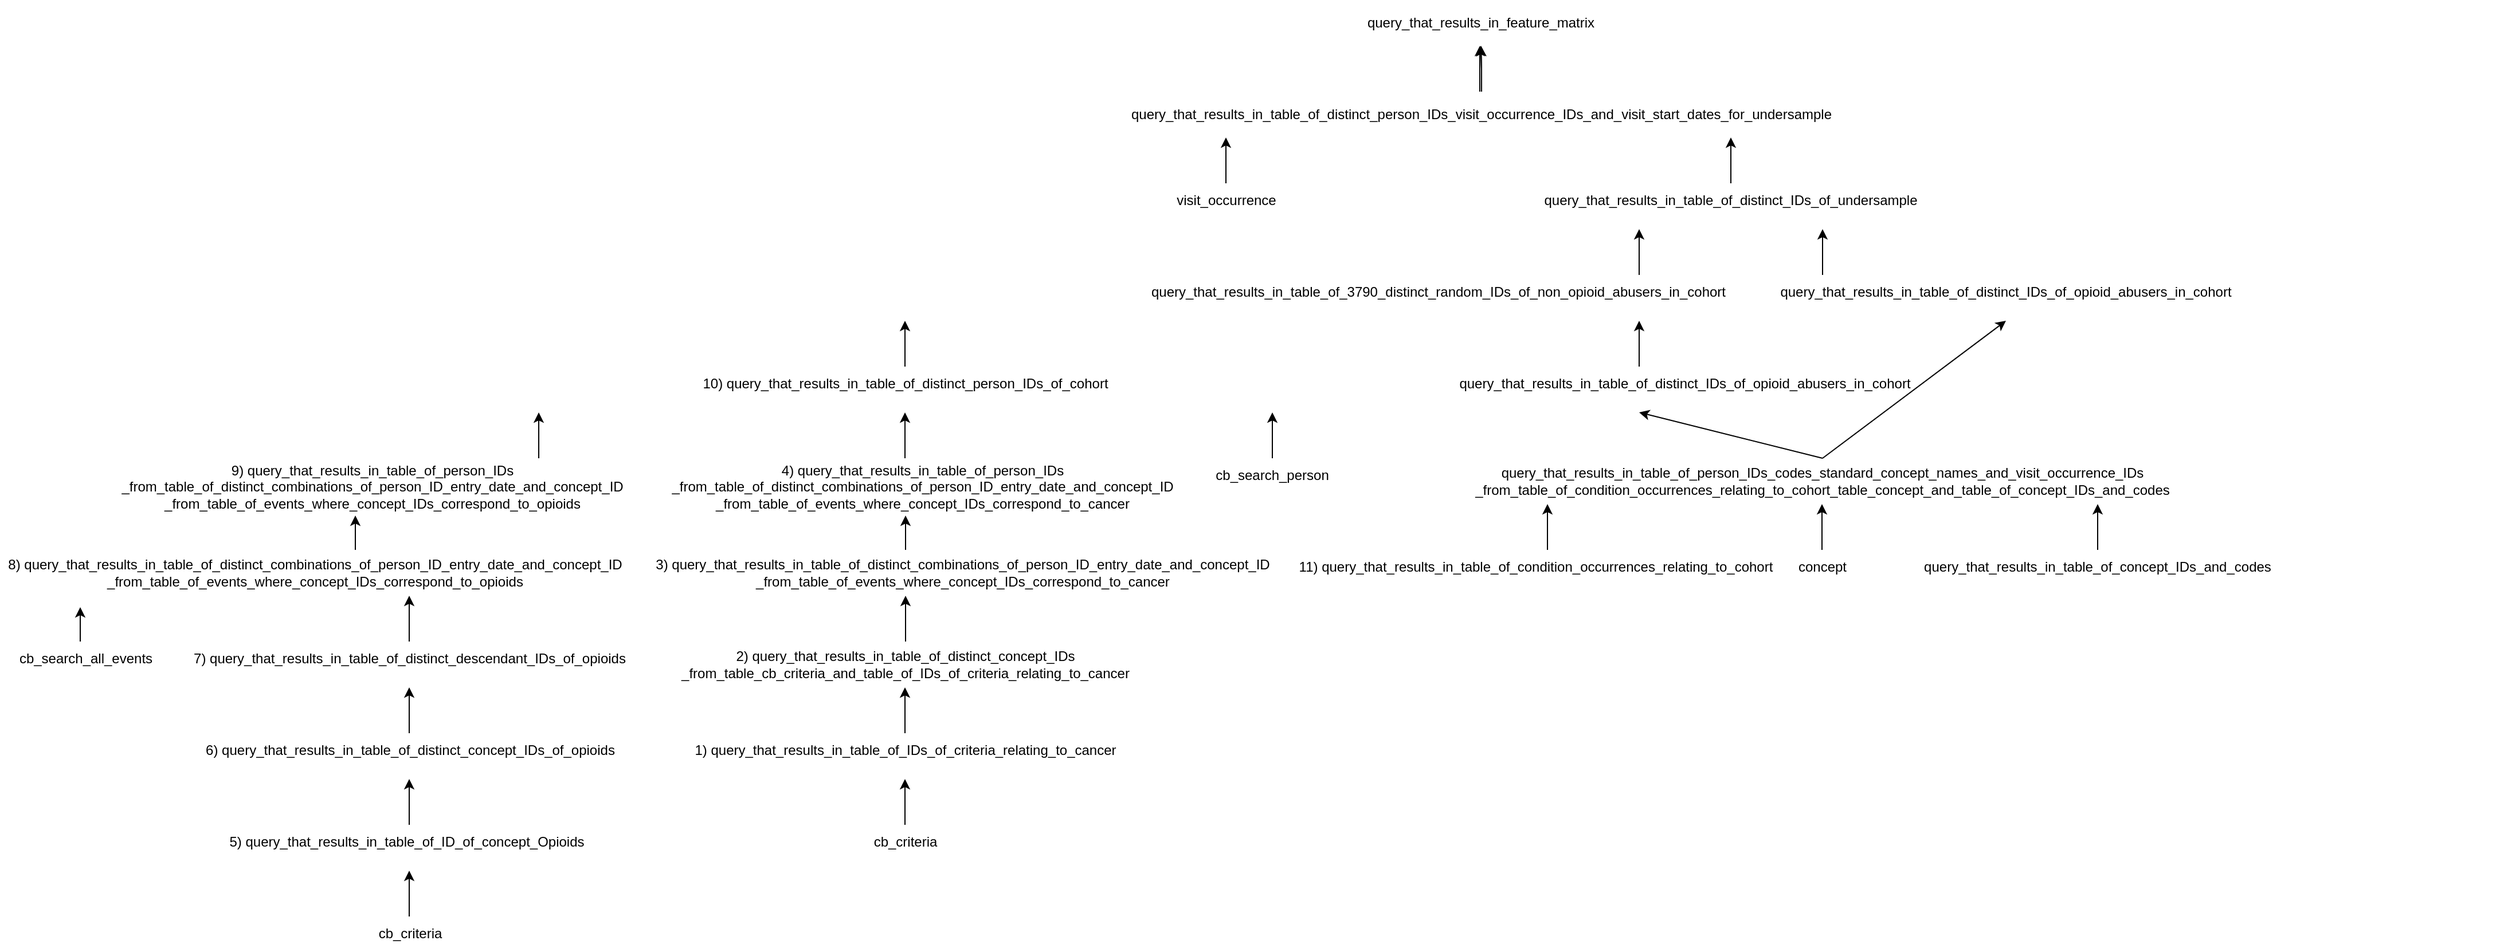 <mxfile version="21.6.5" type="github">
  <diagram name="Page-1" id="g_CQs1NWIx2WSFLsqrLt">
    <mxGraphModel dx="2756" dy="1099" grid="1" gridSize="10" guides="1" tooltips="1" connect="1" arrows="1" fold="1" page="1" pageScale="1" pageWidth="850" pageHeight="1100" math="0" shadow="0">
      <root>
        <mxCell id="0" />
        <mxCell id="1" parent="0" />
        <mxCell id="DglnRcJ5g5Zxvro3vOS6-1" value="query_that_results_in_feature_matrix" style="text;html=1;strokeColor=none;fillColor=none;align=center;verticalAlign=middle;whiteSpace=wrap;rounded=0;" vertex="1" parent="1">
          <mxGeometry x="317" y="40" width="210" height="40" as="geometry" />
        </mxCell>
        <mxCell id="DglnRcJ5g5Zxvro3vOS6-4" value="" style="edgeStyle=orthogonalEdgeStyle;rounded=0;orthogonalLoop=1;jettySize=auto;html=1;" edge="1" parent="1" source="DglnRcJ5g5Zxvro3vOS6-2" target="DglnRcJ5g5Zxvro3vOS6-1">
          <mxGeometry relative="1" as="geometry" />
        </mxCell>
        <mxCell id="DglnRcJ5g5Zxvro3vOS6-8" value="" style="edgeStyle=orthogonalEdgeStyle;rounded=0;orthogonalLoop=1;jettySize=auto;html=1;" edge="1" parent="1" source="DglnRcJ5g5Zxvro3vOS6-2" target="DglnRcJ5g5Zxvro3vOS6-1">
          <mxGeometry relative="1" as="geometry" />
        </mxCell>
        <mxCell id="DglnRcJ5g5Zxvro3vOS6-2" value="query_that_results_in_table_of_distinct_person_IDs_visit_occurrence_IDs_and_visit_start_dates_for_undersample" style="text;html=1;strokeColor=none;fillColor=none;align=center;verticalAlign=middle;whiteSpace=wrap;rounded=0;" vertex="1" parent="1">
          <mxGeometry x="110" y="120" width="625" height="40" as="geometry" />
        </mxCell>
        <mxCell id="DglnRcJ5g5Zxvro3vOS6-3" value="" style="endArrow=classic;html=1;rounded=0;" edge="1" parent="1">
          <mxGeometry width="50" height="50" relative="1" as="geometry">
            <mxPoint x="421" y="120" as="sourcePoint" />
            <mxPoint x="421" y="80" as="targetPoint" />
          </mxGeometry>
        </mxCell>
        <mxCell id="DglnRcJ5g5Zxvro3vOS6-5" value="" style="endArrow=classic;html=1;rounded=0;" edge="1" parent="1">
          <mxGeometry width="50" height="50" relative="1" as="geometry">
            <mxPoint x="199.5" y="200" as="sourcePoint" />
            <mxPoint x="199.5" y="160" as="targetPoint" />
          </mxGeometry>
        </mxCell>
        <mxCell id="DglnRcJ5g5Zxvro3vOS6-6" value="" style="endArrow=classic;html=1;rounded=0;" edge="1" parent="1">
          <mxGeometry width="50" height="50" relative="1" as="geometry">
            <mxPoint x="640" y="200" as="sourcePoint" />
            <mxPoint x="640" y="160" as="targetPoint" />
          </mxGeometry>
        </mxCell>
        <mxCell id="DglnRcJ5g5Zxvro3vOS6-7" value="visit_occurrence" style="text;html=1;strokeColor=none;fillColor=none;align=center;verticalAlign=middle;whiteSpace=wrap;rounded=0;" vertex="1" parent="1">
          <mxGeometry x="150" y="200" width="100" height="30" as="geometry" />
        </mxCell>
        <mxCell id="DglnRcJ5g5Zxvro3vOS6-9" value="query_that_results_in_table_of_distinct_IDs_of_undersample" style="text;html=1;strokeColor=none;fillColor=none;align=center;verticalAlign=middle;whiteSpace=wrap;rounded=0;" vertex="1" parent="1">
          <mxGeometry x="470" y="200" width="340" height="30" as="geometry" />
        </mxCell>
        <mxCell id="DglnRcJ5g5Zxvro3vOS6-11" value="query_that_results_in_table_of_3790_distinct_random_IDs_of_non_opioid_abusers_in_cohort" style="text;html=1;strokeColor=none;fillColor=none;align=center;verticalAlign=middle;whiteSpace=wrap;rounded=0;" vertex="1" parent="1">
          <mxGeometry x="130" y="280" width="510" height="30" as="geometry" />
        </mxCell>
        <mxCell id="DglnRcJ5g5Zxvro3vOS6-14" value="" style="endArrow=classic;html=1;rounded=0;" edge="1" parent="1">
          <mxGeometry width="50" height="50" relative="1" as="geometry">
            <mxPoint x="560" y="280" as="sourcePoint" />
            <mxPoint x="560" y="240" as="targetPoint" />
          </mxGeometry>
        </mxCell>
        <mxCell id="DglnRcJ5g5Zxvro3vOS6-15" value="" style="endArrow=classic;html=1;rounded=0;" edge="1" parent="1">
          <mxGeometry width="50" height="50" relative="1" as="geometry">
            <mxPoint x="720" y="280" as="sourcePoint" />
            <mxPoint x="720" y="240" as="targetPoint" />
          </mxGeometry>
        </mxCell>
        <mxCell id="DglnRcJ5g5Zxvro3vOS6-16" value="query_that_results_in_table_of_distinct_IDs_of_opioid_abusers_in_cohort" style="text;html=1;strokeColor=none;fillColor=none;align=center;verticalAlign=middle;whiteSpace=wrap;rounded=0;" vertex="1" parent="1">
          <mxGeometry x="680" y="280" width="400" height="30" as="geometry" />
        </mxCell>
        <mxCell id="DglnRcJ5g5Zxvro3vOS6-17" value="" style="endArrow=classic;html=1;rounded=0;" edge="1" parent="1">
          <mxGeometry width="50" height="50" relative="1" as="geometry">
            <mxPoint x="560" y="360" as="sourcePoint" />
            <mxPoint x="560" y="320" as="targetPoint" />
          </mxGeometry>
        </mxCell>
        <mxCell id="DglnRcJ5g5Zxvro3vOS6-18" value="" style="endArrow=classic;html=1;rounded=0;" edge="1" parent="1">
          <mxGeometry width="50" height="50" relative="1" as="geometry">
            <mxPoint x="-80.5" y="360" as="sourcePoint" />
            <mxPoint x="-80.5" y="320" as="targetPoint" />
          </mxGeometry>
        </mxCell>
        <mxCell id="DglnRcJ5g5Zxvro3vOS6-19" value="10) query_that_results_in_table_of_distinct_person_IDs_of_cohort" style="text;html=1;strokeColor=none;fillColor=none;align=center;verticalAlign=middle;whiteSpace=wrap;rounded=0;" vertex="1" parent="1">
          <mxGeometry x="-265" y="360" width="370" height="30" as="geometry" />
        </mxCell>
        <mxCell id="DglnRcJ5g5Zxvro3vOS6-20" value="query_that_results_in_table_of_distinct_IDs_of_opioid_abusers_in_cohort" style="text;html=1;strokeColor=none;fillColor=none;align=center;verticalAlign=middle;whiteSpace=wrap;rounded=0;" vertex="1" parent="1">
          <mxGeometry x="400" y="360" width="400" height="30" as="geometry" />
        </mxCell>
        <mxCell id="DglnRcJ5g5Zxvro3vOS6-22" value="" style="endArrow=classic;html=1;rounded=0;" edge="1" parent="1">
          <mxGeometry width="50" height="50" relative="1" as="geometry">
            <mxPoint x="720" y="440" as="sourcePoint" />
            <mxPoint x="560" y="400" as="targetPoint" />
          </mxGeometry>
        </mxCell>
        <mxCell id="DglnRcJ5g5Zxvro3vOS6-23" value="" style="endArrow=classic;html=1;rounded=0;" edge="1" parent="1">
          <mxGeometry width="50" height="50" relative="1" as="geometry">
            <mxPoint x="720" y="440" as="sourcePoint" />
            <mxPoint x="880" y="320" as="targetPoint" />
          </mxGeometry>
        </mxCell>
        <mxCell id="DglnRcJ5g5Zxvro3vOS6-24" value="query_that_results_in_table_of_person_IDs_codes_standard_concept_names_and_visit_occurrence_IDs&lt;br&gt;_from_table_of_condition_occurrences_relating_to_cohort_table_concept_and_table_of_concept_IDs_and_codes" style="text;html=1;strokeColor=none;fillColor=none;align=center;verticalAlign=middle;whiteSpace=wrap;rounded=0;" vertex="1" parent="1">
          <mxGeometry x="130" y="440" width="1180" height="40" as="geometry" />
        </mxCell>
        <mxCell id="DglnRcJ5g5Zxvro3vOS6-28" value="" style="endArrow=classic;html=1;rounded=0;" edge="1" parent="1">
          <mxGeometry width="50" height="50" relative="1" as="geometry">
            <mxPoint x="480" y="520" as="sourcePoint" />
            <mxPoint x="480" y="480" as="targetPoint" />
          </mxGeometry>
        </mxCell>
        <mxCell id="DglnRcJ5g5Zxvro3vOS6-29" value="11) query_that_results_in_table_of_condition_occurrences_relating_to_cohort" style="text;html=1;strokeColor=none;fillColor=none;align=center;verticalAlign=middle;whiteSpace=wrap;rounded=0;" vertex="1" parent="1">
          <mxGeometry x="260" y="520" width="420" height="30" as="geometry" />
        </mxCell>
        <mxCell id="DglnRcJ5g5Zxvro3vOS6-30" value="" style="endArrow=classic;html=1;rounded=0;" edge="1" parent="1">
          <mxGeometry width="50" height="50" relative="1" as="geometry">
            <mxPoint x="960" y="520" as="sourcePoint" />
            <mxPoint x="960" y="480" as="targetPoint" />
          </mxGeometry>
        </mxCell>
        <mxCell id="DglnRcJ5g5Zxvro3vOS6-31" value="" style="endArrow=classic;html=1;rounded=0;" edge="1" parent="1">
          <mxGeometry width="50" height="50" relative="1" as="geometry">
            <mxPoint x="719.5" y="520" as="sourcePoint" />
            <mxPoint x="719.5" y="480" as="targetPoint" />
          </mxGeometry>
        </mxCell>
        <mxCell id="DglnRcJ5g5Zxvro3vOS6-32" value="concept" style="text;html=1;strokeColor=none;fillColor=none;align=center;verticalAlign=middle;whiteSpace=wrap;rounded=0;" vertex="1" parent="1">
          <mxGeometry x="690" y="520" width="60" height="30" as="geometry" />
        </mxCell>
        <mxCell id="DglnRcJ5g5Zxvro3vOS6-33" value="query_that_results_in_table_of_concept_IDs_and_codes" style="text;html=1;strokeColor=none;fillColor=none;align=center;verticalAlign=middle;whiteSpace=wrap;rounded=0;" vertex="1" parent="1">
          <mxGeometry x="800" y="520" width="320" height="30" as="geometry" />
        </mxCell>
        <mxCell id="DglnRcJ5g5Zxvro3vOS6-35" value="" style="endArrow=classic;html=1;rounded=0;" edge="1" parent="1">
          <mxGeometry width="50" height="50" relative="1" as="geometry">
            <mxPoint x="240" y="440" as="sourcePoint" />
            <mxPoint x="240" y="400" as="targetPoint" />
          </mxGeometry>
        </mxCell>
        <mxCell id="DglnRcJ5g5Zxvro3vOS6-36" value="cb_search_person" style="text;html=1;strokeColor=none;fillColor=none;align=center;verticalAlign=middle;whiteSpace=wrap;rounded=0;" vertex="1" parent="1">
          <mxGeometry x="210" y="440" width="60" height="30" as="geometry" />
        </mxCell>
        <mxCell id="DglnRcJ5g5Zxvro3vOS6-37" value="" style="endArrow=classic;html=1;rounded=0;" edge="1" parent="1">
          <mxGeometry width="50" height="50" relative="1" as="geometry">
            <mxPoint x="-80.5" y="440" as="sourcePoint" />
            <mxPoint x="-80.5" y="400" as="targetPoint" />
          </mxGeometry>
        </mxCell>
        <mxCell id="DglnRcJ5g5Zxvro3vOS6-38" value="4) query_that_results_in_table_of_person_IDs&lt;br&gt;_from_table_of_distinct_combinations_of_person_ID_entry_date_and_concept_ID&lt;br&gt;_from_table_of_events_where_concept_IDs_correspond_to_cancer" style="text;html=1;strokeColor=none;fillColor=none;align=center;verticalAlign=middle;whiteSpace=wrap;rounded=0;" vertex="1" parent="1">
          <mxGeometry x="-290" y="440" width="450" height="50" as="geometry" />
        </mxCell>
        <mxCell id="DglnRcJ5g5Zxvro3vOS6-39" value="" style="endArrow=classic;html=1;rounded=0;" edge="1" parent="1">
          <mxGeometry width="50" height="50" relative="1" as="geometry">
            <mxPoint x="-400" y="440" as="sourcePoint" />
            <mxPoint x="-400" y="400" as="targetPoint" />
          </mxGeometry>
        </mxCell>
        <mxCell id="DglnRcJ5g5Zxvro3vOS6-40" value="9) query_that_results_in_table_of_person_IDs&lt;br&gt;_from_table_of_distinct_combinations_of_person_ID_entry_date_and_concept_ID&lt;br&gt;_from_table_of_events_where_concept_IDs_correspond_to_opioids" style="text;html=1;strokeColor=none;fillColor=none;align=center;verticalAlign=middle;whiteSpace=wrap;rounded=0;" vertex="1" parent="1">
          <mxGeometry x="-770" y="440" width="450" height="50" as="geometry" />
        </mxCell>
        <mxCell id="DglnRcJ5g5Zxvro3vOS6-41" value="3) query_that_results_in_table_of_distinct_combinations_of_person_ID_entry_date_and_concept_ID&lt;br&gt;_from_table_of_events_where_concept_IDs_correspond_to_cancer" style="text;html=1;strokeColor=none;fillColor=none;align=center;verticalAlign=middle;whiteSpace=wrap;rounded=0;" vertex="1" parent="1">
          <mxGeometry x="-300" y="520" width="540" height="40" as="geometry" />
        </mxCell>
        <mxCell id="DglnRcJ5g5Zxvro3vOS6-42" value="" style="endArrow=classic;html=1;rounded=0;" edge="1" parent="1">
          <mxGeometry width="50" height="50" relative="1" as="geometry">
            <mxPoint x="-80" y="520" as="sourcePoint" />
            <mxPoint x="-80" y="490" as="targetPoint" />
          </mxGeometry>
        </mxCell>
        <mxCell id="DglnRcJ5g5Zxvro3vOS6-43" value="" style="endArrow=classic;html=1;rounded=0;" edge="1" parent="1">
          <mxGeometry width="50" height="50" relative="1" as="geometry">
            <mxPoint x="-560" y="520" as="sourcePoint" />
            <mxPoint x="-560" y="490" as="targetPoint" />
          </mxGeometry>
        </mxCell>
        <mxCell id="DglnRcJ5g5Zxvro3vOS6-45" value="8) query_that_results_in_table_of_distinct_combinations_of_person_ID_entry_date_and_concept_ID&lt;br&gt;_from_table_of_events_where_concept_IDs_correspond_to_opioids" style="text;html=1;strokeColor=none;fillColor=none;align=center;verticalAlign=middle;whiteSpace=wrap;rounded=0;" vertex="1" parent="1">
          <mxGeometry x="-870" y="520" width="550" height="40" as="geometry" />
        </mxCell>
        <mxCell id="DglnRcJ5g5Zxvro3vOS6-46" value="" style="endArrow=classic;html=1;rounded=0;" edge="1" parent="1">
          <mxGeometry width="50" height="50" relative="1" as="geometry">
            <mxPoint x="-80" y="600" as="sourcePoint" />
            <mxPoint x="-80" y="560" as="targetPoint" />
          </mxGeometry>
        </mxCell>
        <mxCell id="DglnRcJ5g5Zxvro3vOS6-47" value="2) query_that_results_in_table_of_distinct_concept_IDs&lt;br&gt;_from_table_cb_criteria_and_table_of_IDs_of_criteria_relating_to_cancer" style="text;html=1;strokeColor=none;fillColor=none;align=center;verticalAlign=middle;whiteSpace=wrap;rounded=0;" vertex="1" parent="1">
          <mxGeometry x="-280" y="600" width="400" height="40" as="geometry" />
        </mxCell>
        <mxCell id="DglnRcJ5g5Zxvro3vOS6-48" value="" style="endArrow=classic;html=1;rounded=0;" edge="1" parent="1">
          <mxGeometry width="50" height="50" relative="1" as="geometry">
            <mxPoint x="-80.5" y="680" as="sourcePoint" />
            <mxPoint x="-80.5" y="640" as="targetPoint" />
          </mxGeometry>
        </mxCell>
        <mxCell id="DglnRcJ5g5Zxvro3vOS6-49" value="1) query_that_results_in_table_of_IDs_of_criteria_relating_to_cancer" style="text;html=1;strokeColor=none;fillColor=none;align=center;verticalAlign=middle;whiteSpace=wrap;rounded=0;" vertex="1" parent="1">
          <mxGeometry x="-270" y="680" width="380" height="30" as="geometry" />
        </mxCell>
        <mxCell id="DglnRcJ5g5Zxvro3vOS6-50" value="" style="endArrow=classic;html=1;rounded=0;" edge="1" parent="1">
          <mxGeometry width="50" height="50" relative="1" as="geometry">
            <mxPoint x="-513" y="760" as="sourcePoint" />
            <mxPoint x="-513" y="720" as="targetPoint" />
          </mxGeometry>
        </mxCell>
        <mxCell id="DglnRcJ5g5Zxvro3vOS6-51" value="5) query_that_results_in_table_of_ID_of_concept_Opioids" style="text;html=1;strokeColor=none;fillColor=none;align=center;verticalAlign=middle;whiteSpace=wrap;rounded=0;" vertex="1" parent="1">
          <mxGeometry x="-705" y="760" width="380" height="30" as="geometry" />
        </mxCell>
        <mxCell id="DglnRcJ5g5Zxvro3vOS6-52" value="" style="endArrow=classic;html=1;rounded=0;" edge="1" parent="1">
          <mxGeometry width="50" height="50" relative="1" as="geometry">
            <mxPoint x="-513" y="680" as="sourcePoint" />
            <mxPoint x="-513" y="640" as="targetPoint" />
          </mxGeometry>
        </mxCell>
        <mxCell id="DglnRcJ5g5Zxvro3vOS6-53" value="6) query_that_results_in_table_of_distinct_concept_IDs_of_opioids" style="text;html=1;strokeColor=none;fillColor=none;align=center;verticalAlign=middle;whiteSpace=wrap;rounded=0;" vertex="1" parent="1">
          <mxGeometry x="-697.5" y="680" width="370" height="30" as="geometry" />
        </mxCell>
        <mxCell id="DglnRcJ5g5Zxvro3vOS6-54" value="" style="endArrow=classic;html=1;rounded=0;" edge="1" parent="1">
          <mxGeometry width="50" height="50" relative="1" as="geometry">
            <mxPoint x="-513" y="600" as="sourcePoint" />
            <mxPoint x="-513" y="560" as="targetPoint" />
          </mxGeometry>
        </mxCell>
        <mxCell id="DglnRcJ5g5Zxvro3vOS6-55" value="7) query_that_results_in_table_of_distinct_descendant_IDs_of_opioids" style="text;html=1;strokeColor=none;fillColor=none;align=center;verticalAlign=middle;whiteSpace=wrap;rounded=0;" vertex="1" parent="1">
          <mxGeometry x="-705" y="600" width="385" height="30" as="geometry" />
        </mxCell>
        <mxCell id="DglnRcJ5g5Zxvro3vOS6-56" value="cb_search_all_events" style="text;html=1;strokeColor=none;fillColor=none;align=center;verticalAlign=middle;whiteSpace=wrap;rounded=0;" vertex="1" parent="1">
          <mxGeometry x="-860" y="600" width="130" height="30" as="geometry" />
        </mxCell>
        <mxCell id="DglnRcJ5g5Zxvro3vOS6-57" value="" style="endArrow=classic;html=1;rounded=0;" edge="1" parent="1">
          <mxGeometry width="50" height="50" relative="1" as="geometry">
            <mxPoint x="-800" y="600" as="sourcePoint" />
            <mxPoint x="-800" y="570" as="targetPoint" />
          </mxGeometry>
        </mxCell>
        <mxCell id="DglnRcJ5g5Zxvro3vOS6-59" value="" style="endArrow=classic;html=1;rounded=0;" edge="1" parent="1">
          <mxGeometry width="50" height="50" relative="1" as="geometry">
            <mxPoint x="-80.5" y="760" as="sourcePoint" />
            <mxPoint x="-80.5" y="720" as="targetPoint" />
          </mxGeometry>
        </mxCell>
        <mxCell id="DglnRcJ5g5Zxvro3vOS6-60" value="cb_criteria" style="text;html=1;strokeColor=none;fillColor=none;align=center;verticalAlign=middle;whiteSpace=wrap;rounded=0;" vertex="1" parent="1">
          <mxGeometry x="-115" y="760" width="70" height="30" as="geometry" />
        </mxCell>
        <mxCell id="DglnRcJ5g5Zxvro3vOS6-61" value="" style="endArrow=classic;html=1;rounded=0;" edge="1" parent="1">
          <mxGeometry width="50" height="50" relative="1" as="geometry">
            <mxPoint x="-513" y="840" as="sourcePoint" />
            <mxPoint x="-513" y="800" as="targetPoint" />
          </mxGeometry>
        </mxCell>
        <mxCell id="DglnRcJ5g5Zxvro3vOS6-62" value="cb_criteria" style="text;html=1;strokeColor=none;fillColor=none;align=center;verticalAlign=middle;whiteSpace=wrap;rounded=0;" vertex="1" parent="1">
          <mxGeometry x="-547.5" y="840" width="70" height="30" as="geometry" />
        </mxCell>
      </root>
    </mxGraphModel>
  </diagram>
</mxfile>
